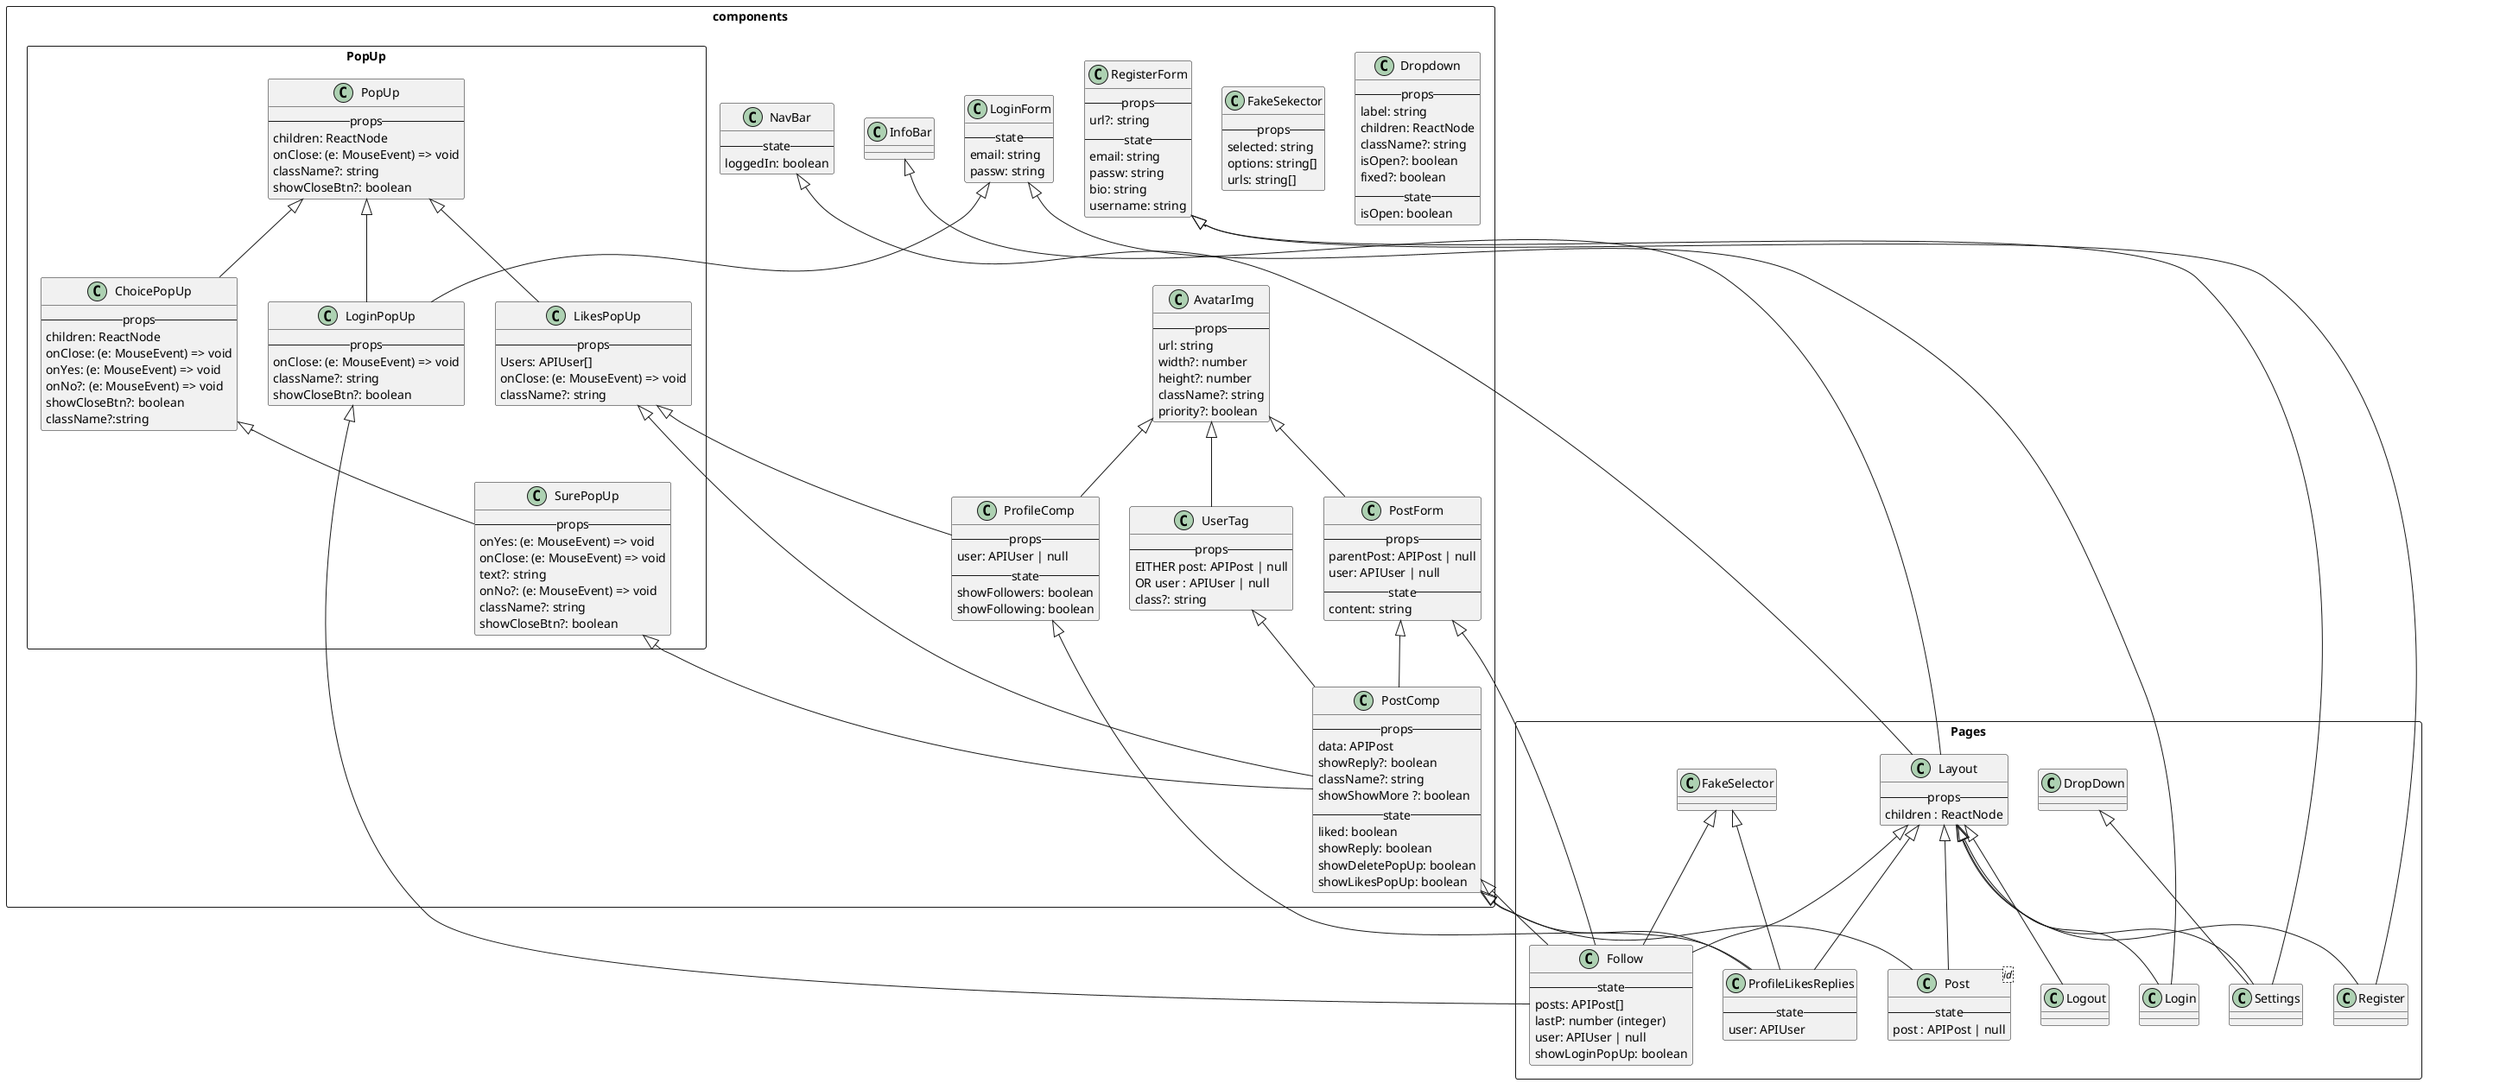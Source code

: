 @startuml uml


package components <<Rectangle>> {

  class AvatarImg {
    -- props --
    url: string
    width?: number
    height?: number
    className?: string
    priority?: boolean
  }

  class Dropdown {
    -- props --
    label: string
    children: ReactNode
    className?: string
    isOpen?: boolean
    fixed?: boolean
    -- state --
    isOpen: boolean
  }

  class FakeSekector {
    -- props --
    selected: string
    options: string[]
    urls: string[]
  }

  class InfoBar {
  
  }

  class LoginForm {
    -- state --
    email: string
    passw: string
  }

  class NavBar {
    -- state --
    loggedIn: boolean
  }

  package PopUp <<Rectangle>> {
  
    class PopUp {
      -- props --
      children: ReactNode
      onClose: (e: MouseEvent) => void
      className?: string
      showCloseBtn?: boolean
    }

    class ChoicePopUp {
      -- props --
      children: ReactNode
      onClose: (e: MouseEvent) => void
      onYes: (e: MouseEvent) => void
      onNo?: (e: MouseEvent) => void
      showCloseBtn?: boolean
      className?:string
    }

    class SurePopUp {
      -- props --
      onYes: (e: MouseEvent) => void
      onClose: (e: MouseEvent) => void
      text?: string
      onNo?: (e: MouseEvent) => void
      className?: string
      showCloseBtn?: boolean
    }

    class LikesPopUp {
      -- props --
      Users: APIUser[]
      onClose: (e: MouseEvent) => void
      className?: string
    }

    class LoginPopUp {
      -- props --
      onClose: (e: MouseEvent) => void
      className?: string
      showCloseBtn?: boolean
    }

    PopUp <|-- LoginPopUp
    PopUp <|-- ChoicePopUp 
    PopUp <|-- LikesPopUp
    ChoicePopUp <|-- SurePopUp

  }

  class PostComp {
    -- props --
    data: APIPost
    showReply?: boolean
    className?: string
    showShowMore ?: boolean
    -- state --
    liked: boolean
    showReply: boolean
    showDeletePopUp: boolean
    showLikesPopUp: boolean
  }

  class PostForm {
    -- props --
    parentPost: APIPost | null
    user: APIUser | null
    -- state --
    content: string
  }

  class ProfileComp {
    -- props --
    user: APIUser | null
    -- state --
    showFollowers: boolean
    showFollowing: boolean
  }

  class RegisterForm {
    -- props --
    url?: string
    -- state --
    email: string
    passw: string
    bio: string
    username: string
  }

  class UserTag {
    -- props --
    EITHER post: APIPost | null
    OR user : APIUser | null
    class?: string
  }

  LoginForm <|-- LoginPopUp
  PostForm <|-- PostComp
  UserTag <|-- PostComp
  SurePopUp <|-- PostComp
  LikesPopUp <|-- PostComp
  AvatarImg <|-- PostForm
  AvatarImg <|-- ProfileComp
  LikesPopUp <|-- ProfileComp
  AvatarImg <|-- UserTag

}

package Pages <<Rectangle>> {

  class Layout {
    -- props --
    children : ReactNode
  }
    InfoBar <|-- Layout
    NavBar <|-- Layout
  
  class Follow {
    -- state --
    posts: APIPost[]
    lastP: number (integer)
    user: APIUser | null
    showLoginPopUp: boolean
  }
    FakeSelector <|-- Follow
    LoginPopUp <|-- Follow
    PostComp <|-- Follow
    PostForm <|-- Follow
    Layout <|-- Follow

  class Login {
  }
    Layout <|-- Login
    LoginForm <|-- Login

  class Logout {
  }
    Layout <|-- Logout

  class Post<id> {
    -- state --
    post : APIPost | null
  }
  Layout <|-- Post
  PostComp <|-- Post


  class ProfileLikesReplies {
    -- state --
    user: APIUser
  }
    ProfileComp <|-- ProfileLikesReplies 
    PostComp <|-- ProfileLikesReplies 
    FakeSelector <|-- ProfileLikesReplies 
    Layout <|-- ProfileLikesReplies 

  class Register {
  }
    Layout <|-- Register
    RegisterForm <|-- Register

  class Settings {
  }
    Layout <|-- Settings
    DropDown <|-- Settings
    RegisterForm <|-- Settings

}



@end uml
